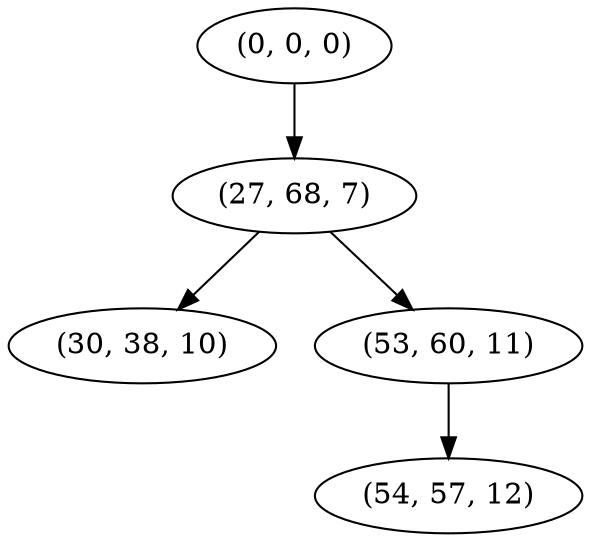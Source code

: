 digraph tree {
    "(0, 0, 0)";
    "(27, 68, 7)";
    "(30, 38, 10)";
    "(53, 60, 11)";
    "(54, 57, 12)";
    "(0, 0, 0)" -> "(27, 68, 7)";
    "(27, 68, 7)" -> "(30, 38, 10)";
    "(27, 68, 7)" -> "(53, 60, 11)";
    "(53, 60, 11)" -> "(54, 57, 12)";
}
